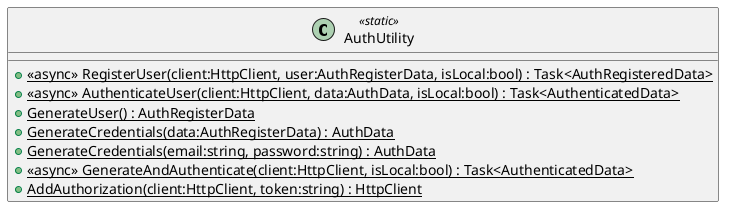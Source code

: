 @startuml
class AuthUtility <<static>> {
    + {static} <<async>> RegisterUser(client:HttpClient, user:AuthRegisterData, isLocal:bool) : Task<AuthRegisteredData>
    + {static} <<async>> AuthenticateUser(client:HttpClient, data:AuthData, isLocal:bool) : Task<AuthenticatedData>
    + {static} GenerateUser() : AuthRegisterData
    + {static} GenerateCredentials(data:AuthRegisterData) : AuthData
    + {static} GenerateCredentials(email:string, password:string) : AuthData
    + {static} <<async>> GenerateAndAuthenticate(client:HttpClient, isLocal:bool) : Task<AuthenticatedData>
    + {static} AddAuthorization(client:HttpClient, token:string) : HttpClient
}
@enduml
